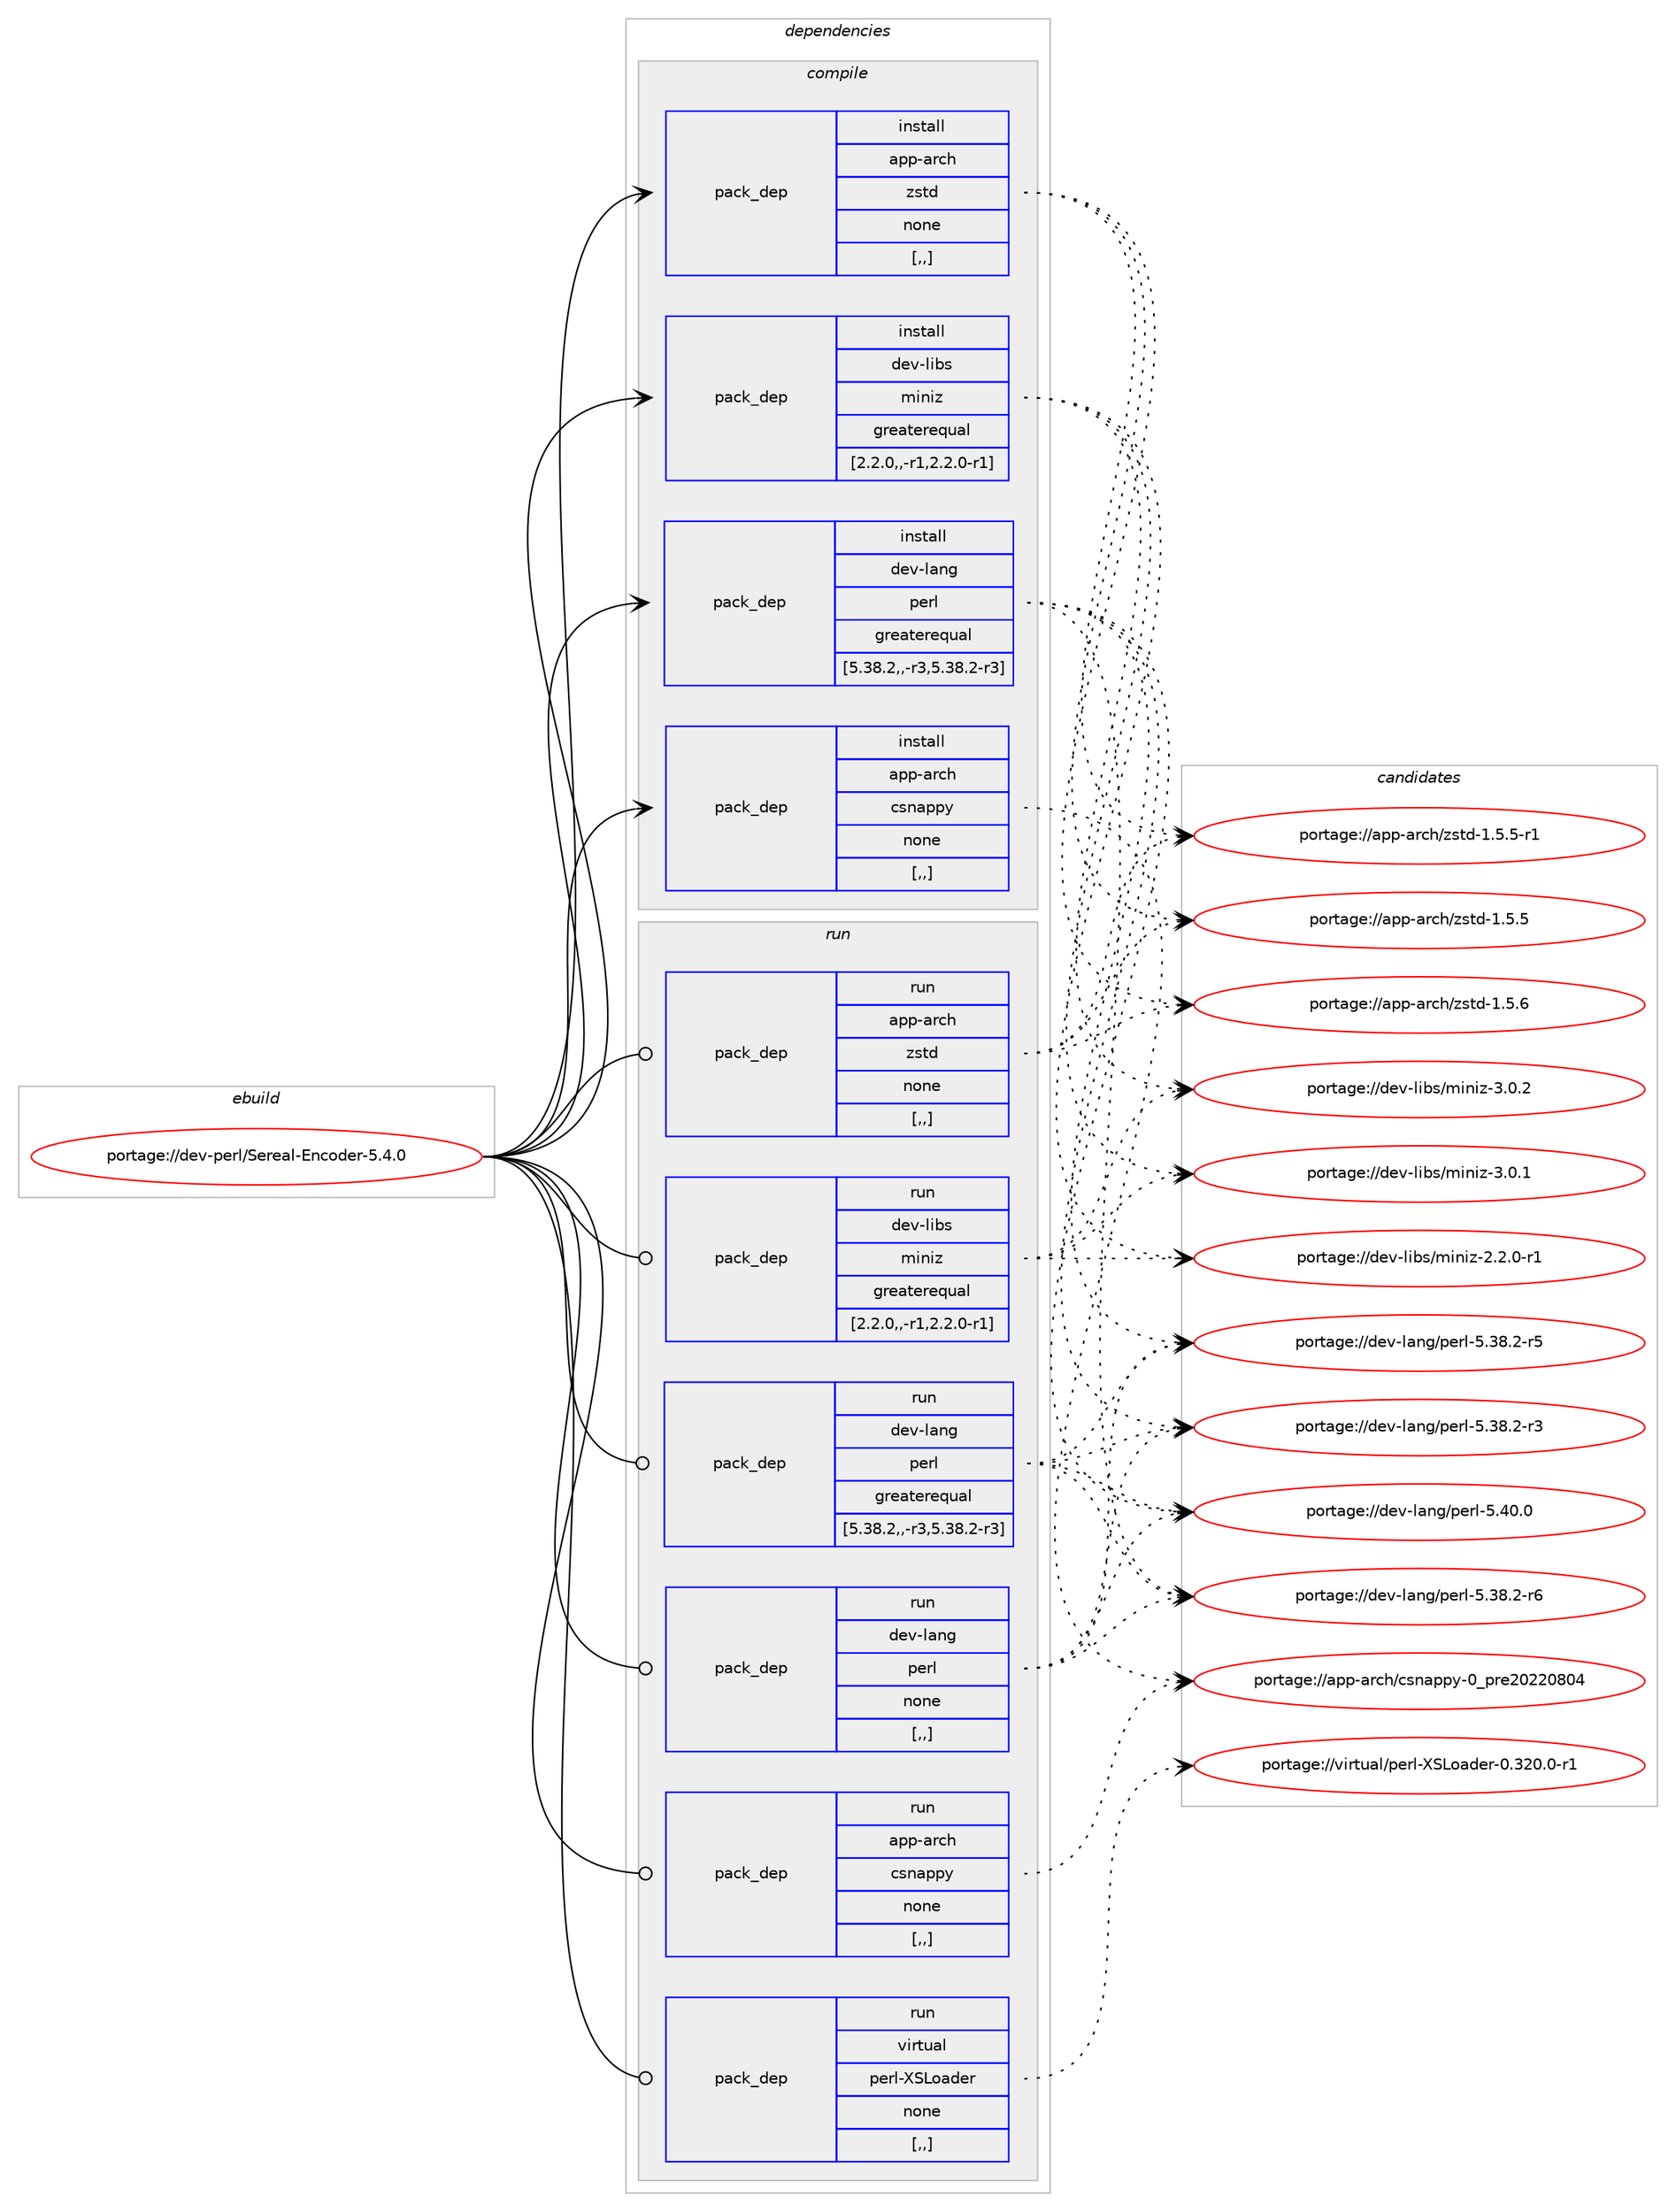 digraph prolog {

# *************
# Graph options
# *************

newrank=true;
concentrate=true;
compound=true;
graph [rankdir=LR,fontname=Helvetica,fontsize=10,ranksep=1.5];#, ranksep=2.5, nodesep=0.2];
edge  [arrowhead=vee];
node  [fontname=Helvetica,fontsize=10];

# **********
# The ebuild
# **********

subgraph cluster_leftcol {
color=gray;
label=<<i>ebuild</i>>;
id [label="portage://dev-perl/Sereal-Encoder-5.4.0", color=red, width=4, href="../dev-perl/Sereal-Encoder-5.4.0.svg"];
}

# ****************
# The dependencies
# ****************

subgraph cluster_midcol {
color=gray;
label=<<i>dependencies</i>>;
subgraph cluster_compile {
fillcolor="#eeeeee";
style=filled;
label=<<i>compile</i>>;
subgraph pack105596 {
dependency136918 [label=<<TABLE BORDER="0" CELLBORDER="1" CELLSPACING="0" CELLPADDING="4" WIDTH="220"><TR><TD ROWSPAN="6" CELLPADDING="30">pack_dep</TD></TR><TR><TD WIDTH="110">install</TD></TR><TR><TD>app-arch</TD></TR><TR><TD>csnappy</TD></TR><TR><TD>none</TD></TR><TR><TD>[,,]</TD></TR></TABLE>>, shape=none, color=blue];
}
id:e -> dependency136918:w [weight=20,style="solid",arrowhead="vee"];
subgraph pack105597 {
dependency136919 [label=<<TABLE BORDER="0" CELLBORDER="1" CELLSPACING="0" CELLPADDING="4" WIDTH="220"><TR><TD ROWSPAN="6" CELLPADDING="30">pack_dep</TD></TR><TR><TD WIDTH="110">install</TD></TR><TR><TD>app-arch</TD></TR><TR><TD>zstd</TD></TR><TR><TD>none</TD></TR><TR><TD>[,,]</TD></TR></TABLE>>, shape=none, color=blue];
}
id:e -> dependency136919:w [weight=20,style="solid",arrowhead="vee"];
subgraph pack105598 {
dependency136920 [label=<<TABLE BORDER="0" CELLBORDER="1" CELLSPACING="0" CELLPADDING="4" WIDTH="220"><TR><TD ROWSPAN="6" CELLPADDING="30">pack_dep</TD></TR><TR><TD WIDTH="110">install</TD></TR><TR><TD>dev-lang</TD></TR><TR><TD>perl</TD></TR><TR><TD>greaterequal</TD></TR><TR><TD>[5.38.2,,-r3,5.38.2-r3]</TD></TR></TABLE>>, shape=none, color=blue];
}
id:e -> dependency136920:w [weight=20,style="solid",arrowhead="vee"];
subgraph pack105599 {
dependency136921 [label=<<TABLE BORDER="0" CELLBORDER="1" CELLSPACING="0" CELLPADDING="4" WIDTH="220"><TR><TD ROWSPAN="6" CELLPADDING="30">pack_dep</TD></TR><TR><TD WIDTH="110">install</TD></TR><TR><TD>dev-libs</TD></TR><TR><TD>miniz</TD></TR><TR><TD>greaterequal</TD></TR><TR><TD>[2.2.0,,-r1,2.2.0-r1]</TD></TR></TABLE>>, shape=none, color=blue];
}
id:e -> dependency136921:w [weight=20,style="solid",arrowhead="vee"];
}
subgraph cluster_compileandrun {
fillcolor="#eeeeee";
style=filled;
label=<<i>compile and run</i>>;
}
subgraph cluster_run {
fillcolor="#eeeeee";
style=filled;
label=<<i>run</i>>;
subgraph pack105600 {
dependency136922 [label=<<TABLE BORDER="0" CELLBORDER="1" CELLSPACING="0" CELLPADDING="4" WIDTH="220"><TR><TD ROWSPAN="6" CELLPADDING="30">pack_dep</TD></TR><TR><TD WIDTH="110">run</TD></TR><TR><TD>app-arch</TD></TR><TR><TD>csnappy</TD></TR><TR><TD>none</TD></TR><TR><TD>[,,]</TD></TR></TABLE>>, shape=none, color=blue];
}
id:e -> dependency136922:w [weight=20,style="solid",arrowhead="odot"];
subgraph pack105601 {
dependency136923 [label=<<TABLE BORDER="0" CELLBORDER="1" CELLSPACING="0" CELLPADDING="4" WIDTH="220"><TR><TD ROWSPAN="6" CELLPADDING="30">pack_dep</TD></TR><TR><TD WIDTH="110">run</TD></TR><TR><TD>app-arch</TD></TR><TR><TD>zstd</TD></TR><TR><TD>none</TD></TR><TR><TD>[,,]</TD></TR></TABLE>>, shape=none, color=blue];
}
id:e -> dependency136923:w [weight=20,style="solid",arrowhead="odot"];
subgraph pack105602 {
dependency136924 [label=<<TABLE BORDER="0" CELLBORDER="1" CELLSPACING="0" CELLPADDING="4" WIDTH="220"><TR><TD ROWSPAN="6" CELLPADDING="30">pack_dep</TD></TR><TR><TD WIDTH="110">run</TD></TR><TR><TD>dev-lang</TD></TR><TR><TD>perl</TD></TR><TR><TD>greaterequal</TD></TR><TR><TD>[5.38.2,,-r3,5.38.2-r3]</TD></TR></TABLE>>, shape=none, color=blue];
}
id:e -> dependency136924:w [weight=20,style="solid",arrowhead="odot"];
subgraph pack105603 {
dependency136925 [label=<<TABLE BORDER="0" CELLBORDER="1" CELLSPACING="0" CELLPADDING="4" WIDTH="220"><TR><TD ROWSPAN="6" CELLPADDING="30">pack_dep</TD></TR><TR><TD WIDTH="110">run</TD></TR><TR><TD>dev-lang</TD></TR><TR><TD>perl</TD></TR><TR><TD>none</TD></TR><TR><TD>[,,]</TD></TR></TABLE>>, shape=none, color=blue];
}
id:e -> dependency136925:w [weight=20,style="solid",arrowhead="odot"];
subgraph pack105604 {
dependency136926 [label=<<TABLE BORDER="0" CELLBORDER="1" CELLSPACING="0" CELLPADDING="4" WIDTH="220"><TR><TD ROWSPAN="6" CELLPADDING="30">pack_dep</TD></TR><TR><TD WIDTH="110">run</TD></TR><TR><TD>dev-libs</TD></TR><TR><TD>miniz</TD></TR><TR><TD>greaterequal</TD></TR><TR><TD>[2.2.0,,-r1,2.2.0-r1]</TD></TR></TABLE>>, shape=none, color=blue];
}
id:e -> dependency136926:w [weight=20,style="solid",arrowhead="odot"];
subgraph pack105605 {
dependency136927 [label=<<TABLE BORDER="0" CELLBORDER="1" CELLSPACING="0" CELLPADDING="4" WIDTH="220"><TR><TD ROWSPAN="6" CELLPADDING="30">pack_dep</TD></TR><TR><TD WIDTH="110">run</TD></TR><TR><TD>virtual</TD></TR><TR><TD>perl-XSLoader</TD></TR><TR><TD>none</TD></TR><TR><TD>[,,]</TD></TR></TABLE>>, shape=none, color=blue];
}
id:e -> dependency136927:w [weight=20,style="solid",arrowhead="odot"];
}
}

# **************
# The candidates
# **************

subgraph cluster_choices {
rank=same;
color=gray;
label=<<i>candidates</i>>;

subgraph choice105596 {
color=black;
nodesep=1;
choice971121124597114991044799115110971121121214548951121141015048505048564852 [label="portage://app-arch/csnappy-0_pre20220804", color=red, width=4,href="../app-arch/csnappy-0_pre20220804.svg"];
dependency136918:e -> choice971121124597114991044799115110971121121214548951121141015048505048564852:w [style=dotted,weight="100"];
}
subgraph choice105597 {
color=black;
nodesep=1;
choice9711211245971149910447122115116100454946534654 [label="portage://app-arch/zstd-1.5.6", color=red, width=4,href="../app-arch/zstd-1.5.6.svg"];
choice97112112459711499104471221151161004549465346534511449 [label="portage://app-arch/zstd-1.5.5-r1", color=red, width=4,href="../app-arch/zstd-1.5.5-r1.svg"];
choice9711211245971149910447122115116100454946534653 [label="portage://app-arch/zstd-1.5.5", color=red, width=4,href="../app-arch/zstd-1.5.5.svg"];
dependency136919:e -> choice9711211245971149910447122115116100454946534654:w [style=dotted,weight="100"];
dependency136919:e -> choice97112112459711499104471221151161004549465346534511449:w [style=dotted,weight="100"];
dependency136919:e -> choice9711211245971149910447122115116100454946534653:w [style=dotted,weight="100"];
}
subgraph choice105598 {
color=black;
nodesep=1;
choice10010111845108971101034711210111410845534652484648 [label="portage://dev-lang/perl-5.40.0", color=red, width=4,href="../dev-lang/perl-5.40.0.svg"];
choice100101118451089711010347112101114108455346515646504511454 [label="portage://dev-lang/perl-5.38.2-r6", color=red, width=4,href="../dev-lang/perl-5.38.2-r6.svg"];
choice100101118451089711010347112101114108455346515646504511453 [label="portage://dev-lang/perl-5.38.2-r5", color=red, width=4,href="../dev-lang/perl-5.38.2-r5.svg"];
choice100101118451089711010347112101114108455346515646504511451 [label="portage://dev-lang/perl-5.38.2-r3", color=red, width=4,href="../dev-lang/perl-5.38.2-r3.svg"];
dependency136920:e -> choice10010111845108971101034711210111410845534652484648:w [style=dotted,weight="100"];
dependency136920:e -> choice100101118451089711010347112101114108455346515646504511454:w [style=dotted,weight="100"];
dependency136920:e -> choice100101118451089711010347112101114108455346515646504511453:w [style=dotted,weight="100"];
dependency136920:e -> choice100101118451089711010347112101114108455346515646504511451:w [style=dotted,weight="100"];
}
subgraph choice105599 {
color=black;
nodesep=1;
choice100101118451081059811547109105110105122455146484650 [label="portage://dev-libs/miniz-3.0.2", color=red, width=4,href="../dev-libs/miniz-3.0.2.svg"];
choice100101118451081059811547109105110105122455146484649 [label="portage://dev-libs/miniz-3.0.1", color=red, width=4,href="../dev-libs/miniz-3.0.1.svg"];
choice1001011184510810598115471091051101051224550465046484511449 [label="portage://dev-libs/miniz-2.2.0-r1", color=red, width=4,href="../dev-libs/miniz-2.2.0-r1.svg"];
dependency136921:e -> choice100101118451081059811547109105110105122455146484650:w [style=dotted,weight="100"];
dependency136921:e -> choice100101118451081059811547109105110105122455146484649:w [style=dotted,weight="100"];
dependency136921:e -> choice1001011184510810598115471091051101051224550465046484511449:w [style=dotted,weight="100"];
}
subgraph choice105600 {
color=black;
nodesep=1;
choice971121124597114991044799115110971121121214548951121141015048505048564852 [label="portage://app-arch/csnappy-0_pre20220804", color=red, width=4,href="../app-arch/csnappy-0_pre20220804.svg"];
dependency136922:e -> choice971121124597114991044799115110971121121214548951121141015048505048564852:w [style=dotted,weight="100"];
}
subgraph choice105601 {
color=black;
nodesep=1;
choice9711211245971149910447122115116100454946534654 [label="portage://app-arch/zstd-1.5.6", color=red, width=4,href="../app-arch/zstd-1.5.6.svg"];
choice97112112459711499104471221151161004549465346534511449 [label="portage://app-arch/zstd-1.5.5-r1", color=red, width=4,href="../app-arch/zstd-1.5.5-r1.svg"];
choice9711211245971149910447122115116100454946534653 [label="portage://app-arch/zstd-1.5.5", color=red, width=4,href="../app-arch/zstd-1.5.5.svg"];
dependency136923:e -> choice9711211245971149910447122115116100454946534654:w [style=dotted,weight="100"];
dependency136923:e -> choice97112112459711499104471221151161004549465346534511449:w [style=dotted,weight="100"];
dependency136923:e -> choice9711211245971149910447122115116100454946534653:w [style=dotted,weight="100"];
}
subgraph choice105602 {
color=black;
nodesep=1;
choice10010111845108971101034711210111410845534652484648 [label="portage://dev-lang/perl-5.40.0", color=red, width=4,href="../dev-lang/perl-5.40.0.svg"];
choice100101118451089711010347112101114108455346515646504511454 [label="portage://dev-lang/perl-5.38.2-r6", color=red, width=4,href="../dev-lang/perl-5.38.2-r6.svg"];
choice100101118451089711010347112101114108455346515646504511453 [label="portage://dev-lang/perl-5.38.2-r5", color=red, width=4,href="../dev-lang/perl-5.38.2-r5.svg"];
choice100101118451089711010347112101114108455346515646504511451 [label="portage://dev-lang/perl-5.38.2-r3", color=red, width=4,href="../dev-lang/perl-5.38.2-r3.svg"];
dependency136924:e -> choice10010111845108971101034711210111410845534652484648:w [style=dotted,weight="100"];
dependency136924:e -> choice100101118451089711010347112101114108455346515646504511454:w [style=dotted,weight="100"];
dependency136924:e -> choice100101118451089711010347112101114108455346515646504511453:w [style=dotted,weight="100"];
dependency136924:e -> choice100101118451089711010347112101114108455346515646504511451:w [style=dotted,weight="100"];
}
subgraph choice105603 {
color=black;
nodesep=1;
choice10010111845108971101034711210111410845534652484648 [label="portage://dev-lang/perl-5.40.0", color=red, width=4,href="../dev-lang/perl-5.40.0.svg"];
choice100101118451089711010347112101114108455346515646504511454 [label="portage://dev-lang/perl-5.38.2-r6", color=red, width=4,href="../dev-lang/perl-5.38.2-r6.svg"];
choice100101118451089711010347112101114108455346515646504511453 [label="portage://dev-lang/perl-5.38.2-r5", color=red, width=4,href="../dev-lang/perl-5.38.2-r5.svg"];
choice100101118451089711010347112101114108455346515646504511451 [label="portage://dev-lang/perl-5.38.2-r3", color=red, width=4,href="../dev-lang/perl-5.38.2-r3.svg"];
dependency136925:e -> choice10010111845108971101034711210111410845534652484648:w [style=dotted,weight="100"];
dependency136925:e -> choice100101118451089711010347112101114108455346515646504511454:w [style=dotted,weight="100"];
dependency136925:e -> choice100101118451089711010347112101114108455346515646504511453:w [style=dotted,weight="100"];
dependency136925:e -> choice100101118451089711010347112101114108455346515646504511451:w [style=dotted,weight="100"];
}
subgraph choice105604 {
color=black;
nodesep=1;
choice100101118451081059811547109105110105122455146484650 [label="portage://dev-libs/miniz-3.0.2", color=red, width=4,href="../dev-libs/miniz-3.0.2.svg"];
choice100101118451081059811547109105110105122455146484649 [label="portage://dev-libs/miniz-3.0.1", color=red, width=4,href="../dev-libs/miniz-3.0.1.svg"];
choice1001011184510810598115471091051101051224550465046484511449 [label="portage://dev-libs/miniz-2.2.0-r1", color=red, width=4,href="../dev-libs/miniz-2.2.0-r1.svg"];
dependency136926:e -> choice100101118451081059811547109105110105122455146484650:w [style=dotted,weight="100"];
dependency136926:e -> choice100101118451081059811547109105110105122455146484649:w [style=dotted,weight="100"];
dependency136926:e -> choice1001011184510810598115471091051101051224550465046484511449:w [style=dotted,weight="100"];
}
subgraph choice105605 {
color=black;
nodesep=1;
choice1181051141161179710847112101114108458883761119710010111445484651504846484511449 [label="portage://virtual/perl-XSLoader-0.320.0-r1", color=red, width=4,href="../virtual/perl-XSLoader-0.320.0-r1.svg"];
dependency136927:e -> choice1181051141161179710847112101114108458883761119710010111445484651504846484511449:w [style=dotted,weight="100"];
}
}

}
